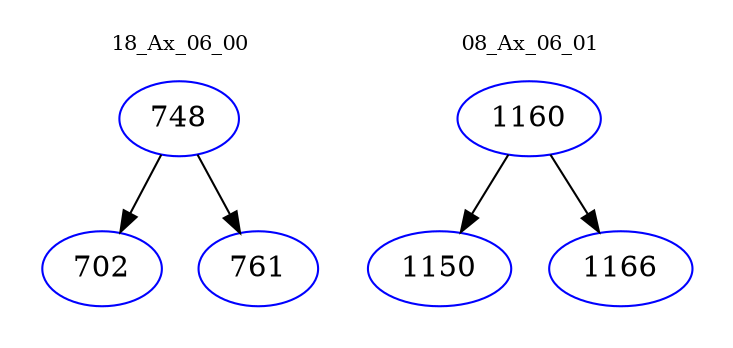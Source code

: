 digraph{
subgraph cluster_0 {
color = white
label = "18_Ax_06_00";
fontsize=10;
T0_748 [label="748", color="blue"]
T0_748 -> T0_702 [color="black"]
T0_702 [label="702", color="blue"]
T0_748 -> T0_761 [color="black"]
T0_761 [label="761", color="blue"]
}
subgraph cluster_1 {
color = white
label = "08_Ax_06_01";
fontsize=10;
T1_1160 [label="1160", color="blue"]
T1_1160 -> T1_1150 [color="black"]
T1_1150 [label="1150", color="blue"]
T1_1160 -> T1_1166 [color="black"]
T1_1166 [label="1166", color="blue"]
}
}
